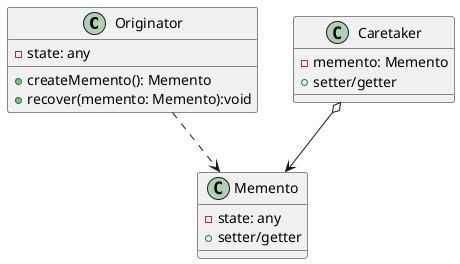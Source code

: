 @startuml

class Originator{
    - state: any
    + createMemento(): Memento
    + recover(memento: Memento):void
}
class Memento{
    - state: any
    + setter/getter
}
class Caretaker{
    - memento: Memento
    + setter/getter
}

Originator ..> Memento
Caretaker o--> Memento

@enduml